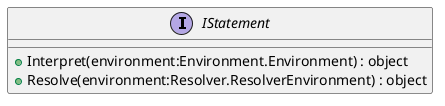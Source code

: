 @startuml
interface IStatement {
    + Interpret(environment:Environment.Environment) : object
    + Resolve(environment:Resolver.ResolverEnvironment) : object
}
@enduml
